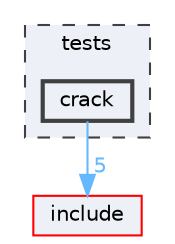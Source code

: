 digraph "tests/crack"
{
 // LATEX_PDF_SIZE
  bgcolor="transparent";
  edge [fontname=Helvetica,fontsize=10,labelfontname=Helvetica,labelfontsize=10];
  node [fontname=Helvetica,fontsize=10,shape=box,height=0.2,width=0.4];
  compound=true
  subgraph clusterdir_59425e443f801f1f2fd8bbe4959a3ccf {
    graph [ bgcolor="#edf0f7", pencolor="grey25", label="tests", fontname=Helvetica,fontsize=10 style="filled,dashed", URL="dir_59425e443f801f1f2fd8bbe4959a3ccf.html",tooltip=""]
  dir_c88334923ab70e081791978597be9071 [label="crack", fillcolor="#edf0f7", color="grey25", style="filled,bold", URL="dir_c88334923ab70e081791978597be9071.html",tooltip=""];
  }
  dir_d44c64559bbebec7f509842c48db8b23 [label="include", fillcolor="#edf0f7", color="red", style="filled", URL="dir_d44c64559bbebec7f509842c48db8b23.html",tooltip=""];
  dir_c88334923ab70e081791978597be9071->dir_d44c64559bbebec7f509842c48db8b23 [headlabel="5", labeldistance=1.5 headhref="dir_000000_000001.html" href="dir_000000_000001.html" color="steelblue1" fontcolor="steelblue1"];
}
